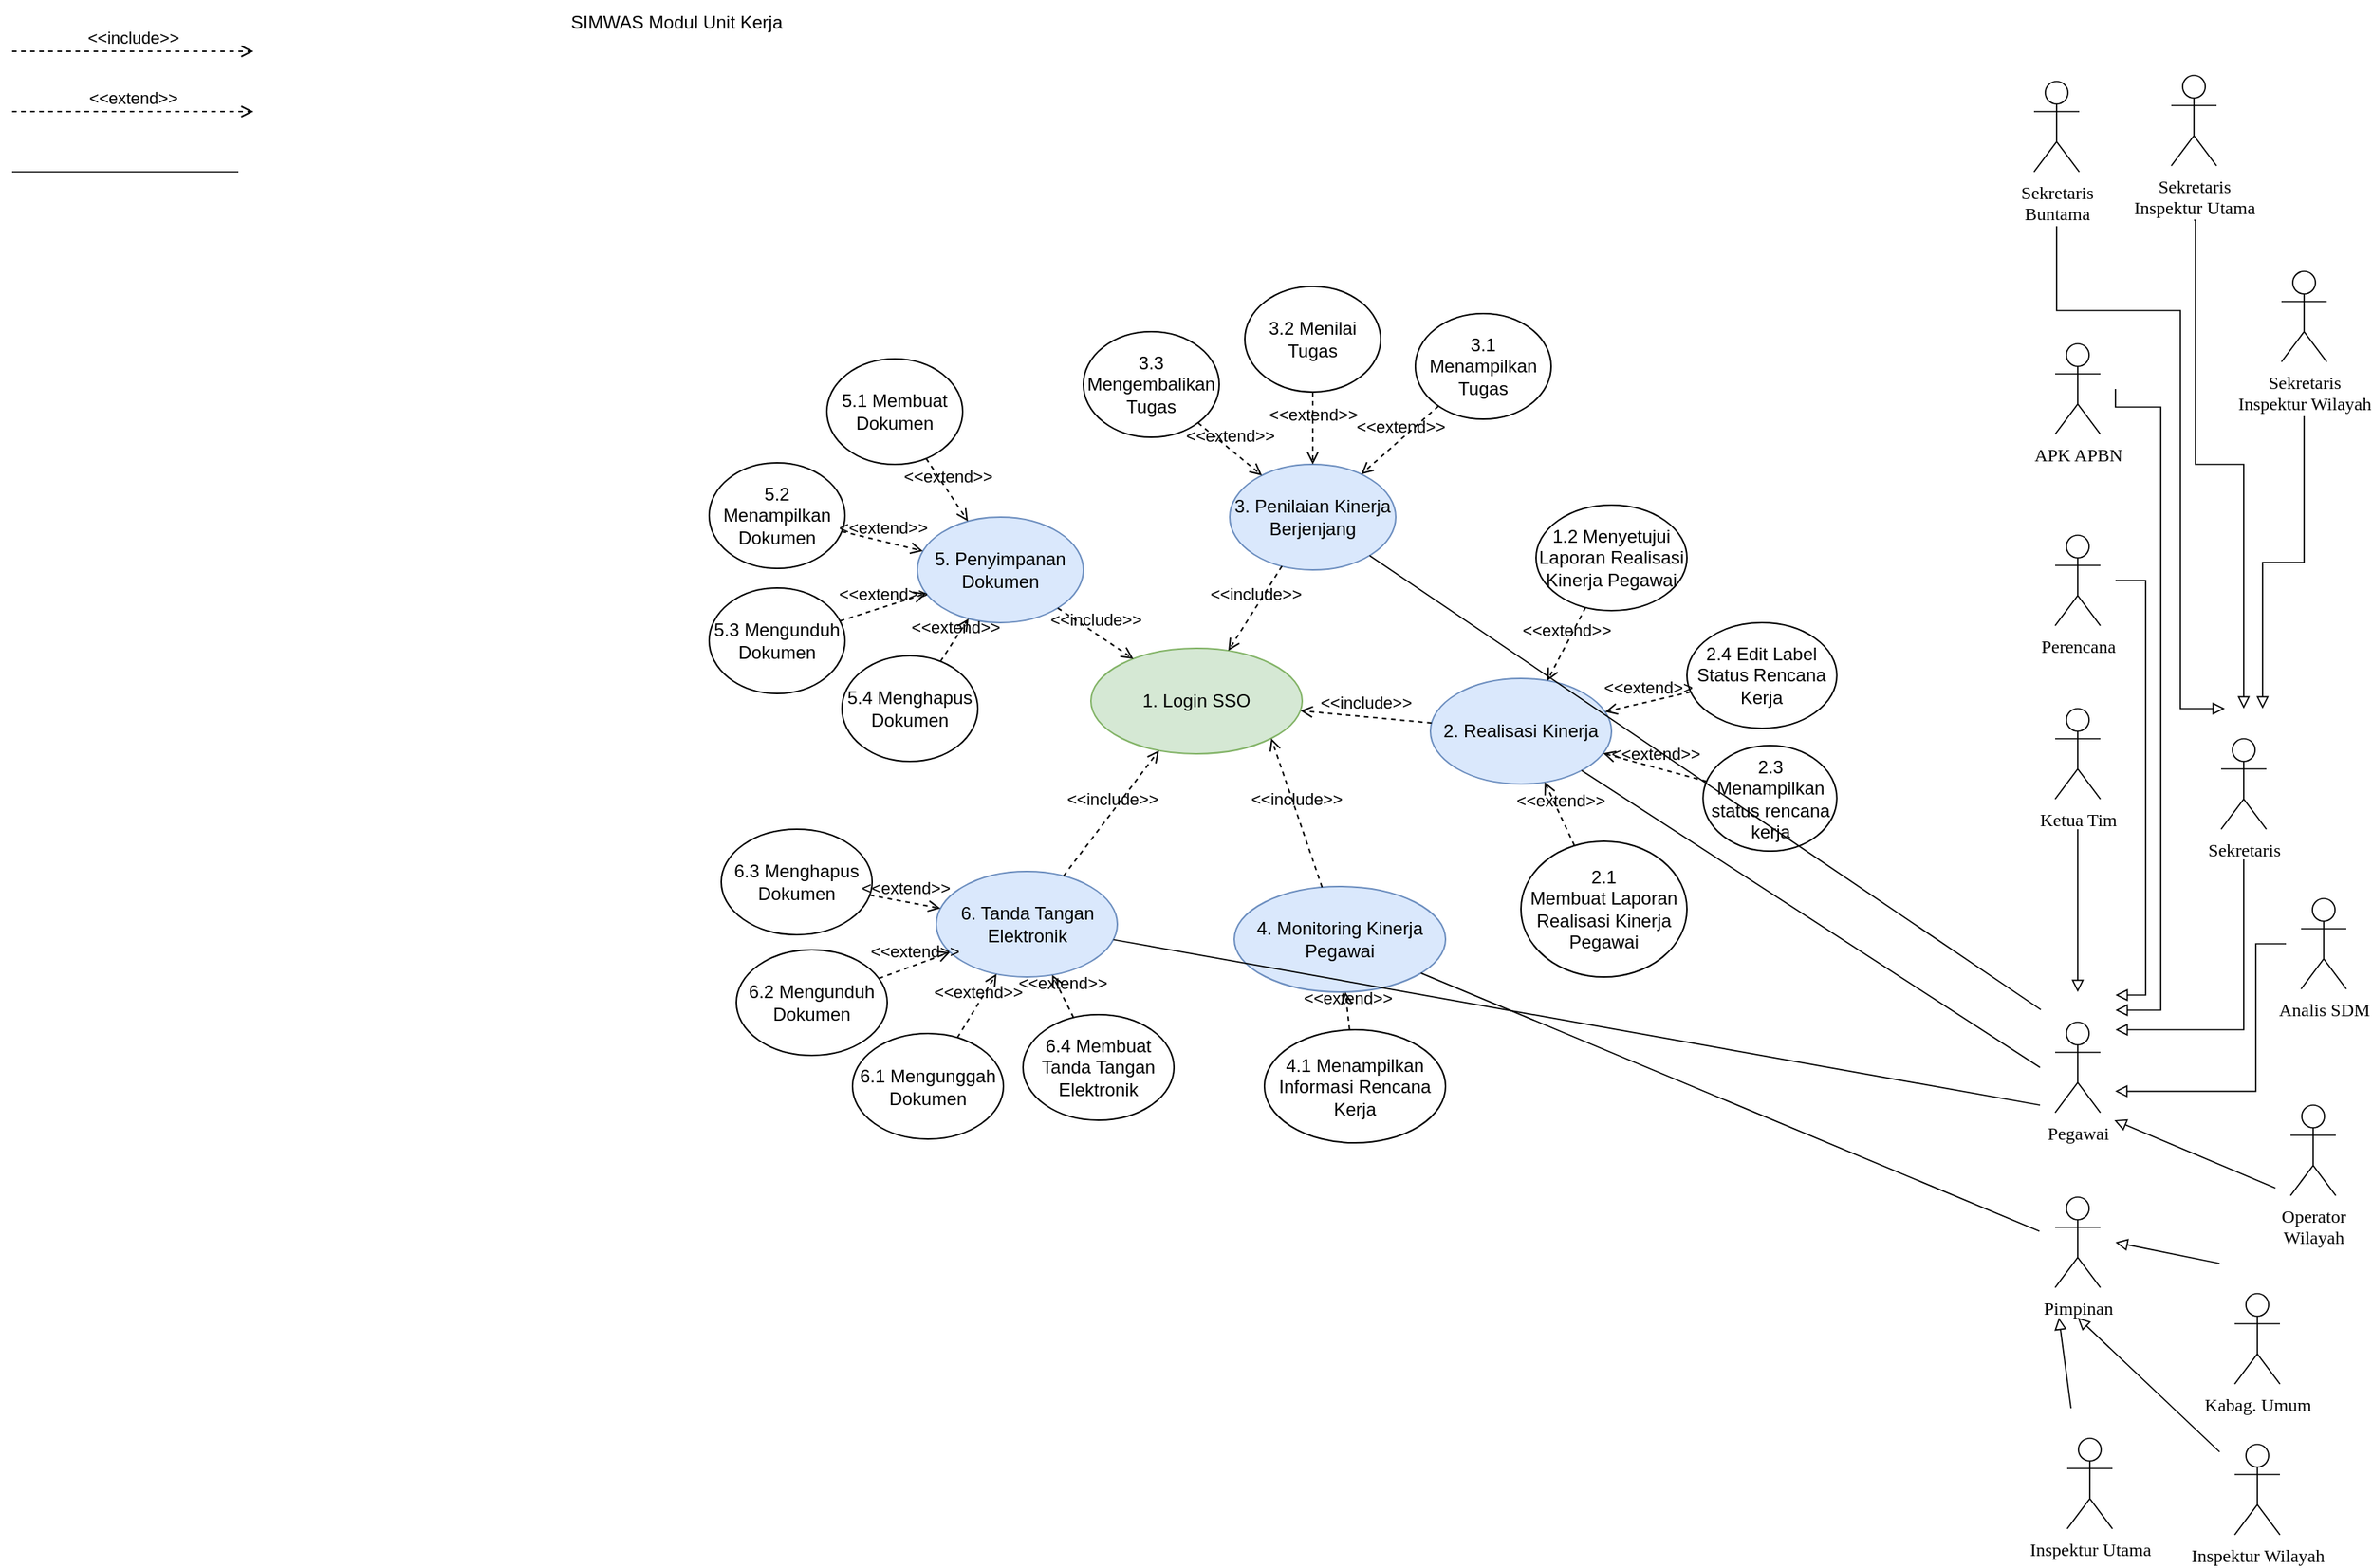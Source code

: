<mxfile version="22.0.6" type="github">
  <diagram name="Use Case" id="oXBvCQqOn24NfRZAZP5G">
    <mxGraphModel dx="1574" dy="832" grid="1" gridSize="10" guides="1" tooltips="1" connect="1" arrows="1" fold="1" page="1" pageScale="1" pageWidth="1654" pageHeight="1169" math="0" shadow="0">
      <root>
        <mxCell id="0" />
        <mxCell id="1" parent="0" />
        <mxCell id="snqMM3BdzA7YAhs-tEeE-10" value="1. Login SSO" style="ellipse;whiteSpace=wrap;html=1;fillColor=#d5e8d4;strokeColor=#82b366;" parent="1" vertex="1">
          <mxGeometry x="735" y="450" width="140" height="70" as="geometry" />
        </mxCell>
        <mxCell id="snqMM3BdzA7YAhs-tEeE-40" value="2. Realisasi Kinerja" style="ellipse;whiteSpace=wrap;html=1;fillColor=#dae8fc;strokeColor=#6c8ebf;" parent="1" vertex="1">
          <mxGeometry x="960" y="470" width="120" height="70" as="geometry" />
        </mxCell>
        <mxCell id="snqMM3BdzA7YAhs-tEeE-41" value="4. Monitoring Kinerja Pegawai" style="ellipse;whiteSpace=wrap;html=1;fillColor=#dae8fc;strokeColor=#6c8ebf;" parent="1" vertex="1">
          <mxGeometry x="830.0" y="608" width="140" height="70" as="geometry" />
        </mxCell>
        <mxCell id="snqMM3BdzA7YAhs-tEeE-42" value="3. Penilaian Kinerja Berjenjang" style="ellipse;whiteSpace=wrap;html=1;fillColor=#dae8fc;strokeColor=#6c8ebf;" parent="1" vertex="1">
          <mxGeometry x="827" y="328" width="110" height="70" as="geometry" />
        </mxCell>
        <mxCell id="snqMM3BdzA7YAhs-tEeE-43" value="&amp;lt;&amp;lt;include&amp;gt;&amp;gt;" style="html=1;verticalAlign=bottom;labelBackgroundColor=none;endArrow=open;endFill=0;dashed=1;rounded=0;" parent="1" source="snqMM3BdzA7YAhs-tEeE-42" target="snqMM3BdzA7YAhs-tEeE-10" edge="1">
          <mxGeometry width="160" relative="1" as="geometry">
            <mxPoint x="520" y="294" as="sourcePoint" />
            <mxPoint x="680" y="294" as="targetPoint" />
            <Array as="points" />
          </mxGeometry>
        </mxCell>
        <mxCell id="snqMM3BdzA7YAhs-tEeE-44" value="&amp;lt;&amp;lt;include&amp;gt;&amp;gt;" style="html=1;verticalAlign=bottom;labelBackgroundColor=none;endArrow=open;endFill=0;dashed=1;rounded=0;" parent="1" edge="1">
          <mxGeometry width="160" relative="1" as="geometry">
            <mxPoint x="20" y="54" as="sourcePoint" />
            <mxPoint x="180" y="54" as="targetPoint" />
          </mxGeometry>
        </mxCell>
        <mxCell id="snqMM3BdzA7YAhs-tEeE-45" value="&amp;lt;&amp;lt;extend&amp;gt;&amp;gt;" style="html=1;verticalAlign=bottom;labelBackgroundColor=none;endArrow=open;endFill=0;dashed=1;rounded=0;" parent="1" edge="1">
          <mxGeometry width="160" relative="1" as="geometry">
            <mxPoint x="20" y="94" as="sourcePoint" />
            <mxPoint x="180" y="94" as="targetPoint" />
          </mxGeometry>
        </mxCell>
        <mxCell id="snqMM3BdzA7YAhs-tEeE-46" style="edgeStyle=none;shape=connector;rounded=0;orthogonalLoop=1;jettySize=auto;html=1;labelBackgroundColor=none;strokeColor=default;fontFamily=Poppins;fontSize=11;fontColor=default;endArrow=none;endFill=0;strokeWidth=0.85;fontSource=https%3A%2F%2Ffonts.googleapis.com%2Fcss%3Ffamily%3DPoppins;" parent="1" edge="1">
          <mxGeometry relative="1" as="geometry">
            <mxPoint x="170" y="134" as="sourcePoint" />
            <mxPoint x="20" y="134" as="targetPoint" />
          </mxGeometry>
        </mxCell>
        <mxCell id="snqMM3BdzA7YAhs-tEeE-51" value="3.2 Menilai Tugas" style="ellipse;whiteSpace=wrap;html=1;" parent="1" vertex="1">
          <mxGeometry x="837.0" y="210" width="90" height="70" as="geometry" />
        </mxCell>
        <mxCell id="snqMM3BdzA7YAhs-tEeE-52" value="3.1 Menampilkan Tugas" style="ellipse;whiteSpace=wrap;html=1;" parent="1" vertex="1">
          <mxGeometry x="950.0" y="228" width="90" height="70" as="geometry" />
        </mxCell>
        <mxCell id="snqMM3BdzA7YAhs-tEeE-53" value="&amp;lt;&amp;lt;extend&amp;gt;&amp;gt;" style="html=1;verticalAlign=bottom;labelBackgroundColor=none;endArrow=open;endFill=0;dashed=1;rounded=0;" parent="1" source="snqMM3BdzA7YAhs-tEeE-51" target="snqMM3BdzA7YAhs-tEeE-42" edge="1">
          <mxGeometry width="160" relative="1" as="geometry">
            <mxPoint x="1279.34" y="243" as="sourcePoint" />
            <mxPoint x="1439.34" y="243" as="targetPoint" />
          </mxGeometry>
        </mxCell>
        <mxCell id="snqMM3BdzA7YAhs-tEeE-54" value="&amp;lt;&amp;lt;extend&amp;gt;&amp;gt;" style="html=1;verticalAlign=bottom;labelBackgroundColor=none;endArrow=open;endFill=0;dashed=1;rounded=0;" parent="1" source="snqMM3BdzA7YAhs-tEeE-52" target="snqMM3BdzA7YAhs-tEeE-42" edge="1">
          <mxGeometry width="160" relative="1" as="geometry">
            <mxPoint x="979.34" y="233" as="sourcePoint" />
            <mxPoint x="1139.34" y="233" as="targetPoint" />
          </mxGeometry>
        </mxCell>
        <mxCell id="snqMM3BdzA7YAhs-tEeE-77" value="5. Penyimpanan Dokumen" style="ellipse;whiteSpace=wrap;html=1;fillColor=#dae8fc;strokeColor=#6c8ebf;" parent="1" vertex="1">
          <mxGeometry x="620" y="363" width="110" height="70" as="geometry" />
        </mxCell>
        <mxCell id="snqMM3BdzA7YAhs-tEeE-79" value="5.1 Membuat Dokumen" style="ellipse;whiteSpace=wrap;html=1;" parent="1" vertex="1">
          <mxGeometry x="560" y="258" width="90" height="70" as="geometry" />
        </mxCell>
        <mxCell id="snqMM3BdzA7YAhs-tEeE-82" value="5.2 Menampilkan Dokumen" style="ellipse;whiteSpace=wrap;html=1;" parent="1" vertex="1">
          <mxGeometry x="482" y="327" width="90" height="70" as="geometry" />
        </mxCell>
        <mxCell id="snqMM3BdzA7YAhs-tEeE-83" value="5.3 Mengunduh Dokumen" style="ellipse;whiteSpace=wrap;html=1;" parent="1" vertex="1">
          <mxGeometry x="482" y="410" width="90" height="70" as="geometry" />
        </mxCell>
        <mxCell id="snqMM3BdzA7YAhs-tEeE-84" value="5.4 Menghapus Dokumen" style="ellipse;whiteSpace=wrap;html=1;" parent="1" vertex="1">
          <mxGeometry x="570" y="455" width="90" height="70" as="geometry" />
        </mxCell>
        <mxCell id="snqMM3BdzA7YAhs-tEeE-86" value="&amp;lt;&amp;lt;extend&amp;gt;&amp;gt;" style="html=1;verticalAlign=bottom;labelBackgroundColor=none;endArrow=open;endFill=0;dashed=1;rounded=0;" parent="1" source="snqMM3BdzA7YAhs-tEeE-79" target="snqMM3BdzA7YAhs-tEeE-77" edge="1">
          <mxGeometry width="160" relative="1" as="geometry">
            <mxPoint x="614" y="382" as="sourcePoint" />
            <mxPoint x="650" y="398" as="targetPoint" />
          </mxGeometry>
        </mxCell>
        <mxCell id="snqMM3BdzA7YAhs-tEeE-88" value="&amp;lt;&amp;lt;extend&amp;gt;&amp;gt;" style="html=1;verticalAlign=bottom;labelBackgroundColor=none;endArrow=open;endFill=0;dashed=1;rounded=0;" parent="1" source="snqMM3BdzA7YAhs-tEeE-82" target="snqMM3BdzA7YAhs-tEeE-77" edge="1">
          <mxGeometry width="160" relative="1" as="geometry">
            <mxPoint x="567.943" y="424.539" as="sourcePoint" />
            <mxPoint x="670" y="418" as="targetPoint" />
          </mxGeometry>
        </mxCell>
        <mxCell id="snqMM3BdzA7YAhs-tEeE-90" value="&amp;lt;&amp;lt;extend&amp;gt;&amp;gt;" style="html=1;verticalAlign=bottom;labelBackgroundColor=none;endArrow=open;endFill=0;dashed=1;rounded=0;" parent="1" source="snqMM3BdzA7YAhs-tEeE-84" target="snqMM3BdzA7YAhs-tEeE-77" edge="1">
          <mxGeometry width="160" relative="1" as="geometry">
            <mxPoint x="654" y="422" as="sourcePoint" />
            <mxPoint x="690" y="438" as="targetPoint" />
          </mxGeometry>
        </mxCell>
        <mxCell id="snqMM3BdzA7YAhs-tEeE-91" value="&amp;lt;&amp;lt;extend&amp;gt;&amp;gt;" style="html=1;verticalAlign=bottom;labelBackgroundColor=none;endArrow=open;endFill=0;dashed=1;rounded=0;" parent="1" source="snqMM3BdzA7YAhs-tEeE-83" target="snqMM3BdzA7YAhs-tEeE-77" edge="1">
          <mxGeometry width="160" relative="1" as="geometry">
            <mxPoint x="664" y="432" as="sourcePoint" />
            <mxPoint x="520" y="453" as="targetPoint" />
          </mxGeometry>
        </mxCell>
        <mxCell id="snqMM3BdzA7YAhs-tEeE-93" value="&amp;lt;&amp;lt;include&amp;gt;&amp;gt;" style="html=1;verticalAlign=bottom;labelBackgroundColor=none;endArrow=open;endFill=0;dashed=1;rounded=0;" parent="1" source="snqMM3BdzA7YAhs-tEeE-77" target="snqMM3BdzA7YAhs-tEeE-10" edge="1">
          <mxGeometry width="160" relative="1" as="geometry">
            <mxPoint x="932" y="479" as="sourcePoint" />
            <mxPoint x="816" y="460" as="targetPoint" />
          </mxGeometry>
        </mxCell>
        <mxCell id="snqMM3BdzA7YAhs-tEeE-94" value="6. Tanda Tangan &lt;br&gt;Elektronik" style="ellipse;whiteSpace=wrap;html=1;fillColor=#dae8fc;strokeColor=#6c8ebf;" parent="1" vertex="1">
          <mxGeometry x="632.5" y="598" width="120" height="70" as="geometry" />
        </mxCell>
        <mxCell id="snqMM3BdzA7YAhs-tEeE-96" value="6.4 Membuat Tanda Tangan Elektronik" style="ellipse;whiteSpace=wrap;html=1;" parent="1" vertex="1">
          <mxGeometry x="690" y="693" width="100" height="70" as="geometry" />
        </mxCell>
        <mxCell id="snqMM3BdzA7YAhs-tEeE-97" value="6.1 Mengunggah Dokumen" style="ellipse;whiteSpace=wrap;html=1;" parent="1" vertex="1">
          <mxGeometry x="577" y="705.5" width="100" height="70" as="geometry" />
        </mxCell>
        <mxCell id="snqMM3BdzA7YAhs-tEeE-98" value="6.3 Menghapus Dokumen" style="ellipse;whiteSpace=wrap;html=1;" parent="1" vertex="1">
          <mxGeometry x="490" y="570" width="100" height="70" as="geometry" />
        </mxCell>
        <mxCell id="snqMM3BdzA7YAhs-tEeE-99" value="6.2 Mengunduh Dokumen" style="ellipse;whiteSpace=wrap;html=1;" parent="1" vertex="1">
          <mxGeometry x="500" y="650" width="100" height="70" as="geometry" />
        </mxCell>
        <mxCell id="snqMM3BdzA7YAhs-tEeE-101" value="&amp;lt;&amp;lt;extend&amp;gt;&amp;gt;" style="html=1;verticalAlign=bottom;labelBackgroundColor=none;endArrow=open;endFill=0;dashed=1;rounded=0;" parent="1" source="snqMM3BdzA7YAhs-tEeE-98" target="snqMM3BdzA7YAhs-tEeE-94" edge="1">
          <mxGeometry width="160" relative="1" as="geometry">
            <mxPoint x="848.5" y="836" as="sourcePoint" />
            <mxPoint x="942.5" y="860" as="targetPoint" />
          </mxGeometry>
        </mxCell>
        <mxCell id="snqMM3BdzA7YAhs-tEeE-102" value="&amp;lt;&amp;lt;extend&amp;gt;&amp;gt;" style="html=1;verticalAlign=bottom;labelBackgroundColor=none;endArrow=open;endFill=0;dashed=1;rounded=0;" parent="1" source="snqMM3BdzA7YAhs-tEeE-99" target="snqMM3BdzA7YAhs-tEeE-94" edge="1">
          <mxGeometry width="160" relative="1" as="geometry">
            <mxPoint x="858.5" y="846" as="sourcePoint" />
            <mxPoint x="952.5" y="870" as="targetPoint" />
          </mxGeometry>
        </mxCell>
        <mxCell id="snqMM3BdzA7YAhs-tEeE-103" value="&amp;lt;&amp;lt;extend&amp;gt;&amp;gt;" style="html=1;verticalAlign=bottom;labelBackgroundColor=none;endArrow=open;endFill=0;dashed=1;rounded=0;" parent="1" source="snqMM3BdzA7YAhs-tEeE-97" target="snqMM3BdzA7YAhs-tEeE-94" edge="1">
          <mxGeometry width="160" relative="1" as="geometry">
            <mxPoint x="868.5" y="856" as="sourcePoint" />
            <mxPoint x="962.5" y="880" as="targetPoint" />
          </mxGeometry>
        </mxCell>
        <mxCell id="snqMM3BdzA7YAhs-tEeE-104" value="&amp;lt;&amp;lt;extend&amp;gt;&amp;gt;" style="html=1;verticalAlign=bottom;labelBackgroundColor=none;endArrow=open;endFill=0;dashed=1;rounded=0;" parent="1" source="snqMM3BdzA7YAhs-tEeE-96" target="snqMM3BdzA7YAhs-tEeE-94" edge="1">
          <mxGeometry width="160" relative="1" as="geometry">
            <mxPoint x="878.5" y="866" as="sourcePoint" />
            <mxPoint x="972.5" y="890" as="targetPoint" />
          </mxGeometry>
        </mxCell>
        <mxCell id="snqMM3BdzA7YAhs-tEeE-105" value="&amp;lt;&amp;lt;include&amp;gt;&amp;gt;" style="html=1;verticalAlign=bottom;labelBackgroundColor=none;endArrow=open;endFill=0;dashed=1;rounded=0;" parent="1" source="snqMM3BdzA7YAhs-tEeE-94" target="snqMM3BdzA7YAhs-tEeE-10" edge="1">
          <mxGeometry width="160" relative="1" as="geometry">
            <mxPoint x="507" y="807" as="sourcePoint" />
            <mxPoint x="728" y="482" as="targetPoint" />
          </mxGeometry>
        </mxCell>
        <mxCell id="snqMM3BdzA7YAhs-tEeE-106" value="2.3 Menampilkan status rencana kerja" style="ellipse;whiteSpace=wrap;html=1;" parent="1" vertex="1">
          <mxGeometry x="1140.67" y="514.5" width="88.66" height="70" as="geometry" />
        </mxCell>
        <mxCell id="snqMM3BdzA7YAhs-tEeE-107" value="2.1 &lt;br&gt;Membuat Laporan Realisasi Kinerja Pegawai" style="ellipse;whiteSpace=wrap;html=1;" parent="1" vertex="1">
          <mxGeometry x="1020" y="578" width="110" height="90" as="geometry" />
        </mxCell>
        <mxCell id="snqMM3BdzA7YAhs-tEeE-108" value="4.1 Menampilkan Informasi Rencana Kerja" style="ellipse;whiteSpace=wrap;html=1;" parent="1" vertex="1">
          <mxGeometry x="850" y="703" width="120" height="75" as="geometry" />
        </mxCell>
        <mxCell id="snqMM3BdzA7YAhs-tEeE-109" value="&amp;lt;&amp;lt;extend&amp;gt;&amp;gt;" style="html=1;verticalAlign=bottom;labelBackgroundColor=none;endArrow=open;endFill=0;dashed=1;rounded=0;" parent="1" source="snqMM3BdzA7YAhs-tEeE-107" target="snqMM3BdzA7YAhs-tEeE-40" edge="1">
          <mxGeometry width="160" relative="1" as="geometry">
            <mxPoint x="1180" y="581" as="sourcePoint" />
            <mxPoint x="1140" y="569" as="targetPoint" />
          </mxGeometry>
        </mxCell>
        <mxCell id="snqMM3BdzA7YAhs-tEeE-110" value="&amp;lt;&amp;lt;extend&amp;gt;&amp;gt;" style="html=1;verticalAlign=bottom;labelBackgroundColor=none;endArrow=open;endFill=0;dashed=1;rounded=0;" parent="1" source="snqMM3BdzA7YAhs-tEeE-106" target="snqMM3BdzA7YAhs-tEeE-40" edge="1">
          <mxGeometry width="160" relative="1" as="geometry">
            <mxPoint x="1188" y="750" as="sourcePoint" />
            <mxPoint x="1201" y="700" as="targetPoint" />
          </mxGeometry>
        </mxCell>
        <mxCell id="snqMM3BdzA7YAhs-tEeE-111" value="&amp;lt;&amp;lt;extend&amp;gt;&amp;gt;" style="html=1;verticalAlign=bottom;labelBackgroundColor=none;endArrow=open;endFill=0;dashed=1;rounded=0;" parent="1" source="snqMM3BdzA7YAhs-tEeE-108" target="snqMM3BdzA7YAhs-tEeE-41" edge="1">
          <mxGeometry width="160" relative="1" as="geometry">
            <mxPoint x="808" y="1010.5" as="sourcePoint" />
            <mxPoint x="821" y="960.5" as="targetPoint" />
          </mxGeometry>
        </mxCell>
        <mxCell id="snqMM3BdzA7YAhs-tEeE-112" style="edgeStyle=orthogonalEdgeStyle;shape=connector;rounded=0;orthogonalLoop=1;jettySize=auto;html=1;exitX=1;exitY=0.5;exitDx=0;exitDy=0;entryX=1;entryY=0.12;entryDx=0;entryDy=0;labelBackgroundColor=none;strokeColor=default;fontFamily=Poppins;fontSize=11;fontColor=default;endArrow=block;endFill=0;entryPerimeter=0;strokeWidth=0.85;fontSource=https%3A%2F%2Ffonts.googleapis.com%2Fcss%3Ffamily%3DPoppins;" parent="1" source="snqMM3BdzA7YAhs-tEeE-113" target="snqMM3BdzA7YAhs-tEeE-132" edge="1">
          <mxGeometry relative="1" as="geometry">
            <Array as="points">
              <mxPoint x="1444" y="290" />
              <mxPoint x="1444" y="690" />
            </Array>
          </mxGeometry>
        </mxCell>
        <mxCell id="snqMM3BdzA7YAhs-tEeE-113" value="" style="swimlane;startSize=0;strokeColor=none;strokeWidth=0.85;fontFamily=Poppins;fontSource=https%3A%2F%2Ffonts.googleapis.com%2Fcss%3Ffamily%3DPoppins;" parent="1" vertex="1">
          <mxGeometry x="1364" y="228" width="50" height="100" as="geometry">
            <mxRectangle x="1470" y="450" width="50" height="40" as="alternateBounds" />
          </mxGeometry>
        </mxCell>
        <mxCell id="snqMM3BdzA7YAhs-tEeE-114" value="APK APBN" style="shape=umlActor;verticalLabelPosition=bottom;verticalAlign=top;html=1;outlineConnect=0;labelBackgroundColor=none;strokeWidth=0.85;fontFamily=Poppins;fontSource=https%3A%2F%2Ffonts.googleapis.com%2Fcss%3Ffamily%3DPoppins;" parent="snqMM3BdzA7YAhs-tEeE-113" vertex="1">
          <mxGeometry x="10" y="20" width="30" height="60" as="geometry" />
        </mxCell>
        <mxCell id="snqMM3BdzA7YAhs-tEeE-115" style="edgeStyle=orthogonalEdgeStyle;shape=connector;rounded=0;orthogonalLoop=1;jettySize=auto;html=1;exitX=1;exitY=0.5;exitDx=0;exitDy=0;entryX=1;entryY=0.02;entryDx=0;entryDy=0;labelBackgroundColor=none;strokeColor=default;fontFamily=Poppins;fontSize=11;fontColor=default;endArrow=block;endFill=0;entryPerimeter=0;strokeWidth=0.85;fontSource=https%3A%2F%2Ffonts.googleapis.com%2Fcss%3Ffamily%3DPoppins;" parent="1" source="snqMM3BdzA7YAhs-tEeE-116" target="snqMM3BdzA7YAhs-tEeE-132" edge="1">
          <mxGeometry relative="1" as="geometry">
            <Array as="points">
              <mxPoint x="1434" y="405" />
              <mxPoint x="1434" y="680" />
            </Array>
          </mxGeometry>
        </mxCell>
        <mxCell id="snqMM3BdzA7YAhs-tEeE-116" value="" style="swimlane;startSize=0;strokeColor=none;strokeWidth=0.85;fontFamily=Poppins;fontSource=https%3A%2F%2Ffonts.googleapis.com%2Fcss%3Ffamily%3DPoppins;" parent="1" vertex="1">
          <mxGeometry x="1364" y="355" width="50" height="100" as="geometry">
            <mxRectangle x="1470" y="450" width="50" height="40" as="alternateBounds" />
          </mxGeometry>
        </mxCell>
        <mxCell id="snqMM3BdzA7YAhs-tEeE-117" value="Perencana" style="shape=umlActor;verticalLabelPosition=bottom;verticalAlign=top;html=1;outlineConnect=0;labelBackgroundColor=none;strokeWidth=0.85;fontFamily=Poppins;fontSource=https%3A%2F%2Ffonts.googleapis.com%2Fcss%3Ffamily%3DPoppins;" parent="snqMM3BdzA7YAhs-tEeE-116" vertex="1">
          <mxGeometry x="10" y="20" width="30" height="60" as="geometry" />
        </mxCell>
        <mxCell id="snqMM3BdzA7YAhs-tEeE-118" style="edgeStyle=orthogonalEdgeStyle;shape=connector;rounded=0;orthogonalLoop=1;jettySize=auto;html=1;exitX=0.5;exitY=1;exitDx=0;exitDy=0;entryX=0.5;entryY=0;entryDx=0;entryDy=0;labelBackgroundColor=none;strokeColor=default;fontFamily=Poppins;fontSize=11;fontColor=default;endArrow=block;endFill=0;strokeWidth=0.85;fontSource=https%3A%2F%2Ffonts.googleapis.com%2Fcss%3Ffamily%3DPoppins;" parent="1" source="snqMM3BdzA7YAhs-tEeE-119" target="snqMM3BdzA7YAhs-tEeE-132" edge="1">
          <mxGeometry relative="1" as="geometry">
            <Array as="points">
              <mxPoint x="1389" y="640" />
              <mxPoint x="1389" y="640" />
            </Array>
          </mxGeometry>
        </mxCell>
        <mxCell id="snqMM3BdzA7YAhs-tEeE-119" value="" style="swimlane;startSize=0;strokeColor=none;strokeWidth=0.85;fontFamily=Poppins;fontSource=https%3A%2F%2Ffonts.googleapis.com%2Fcss%3Ffamily%3DPoppins;" parent="1" vertex="1">
          <mxGeometry x="1364" y="470" width="50" height="100" as="geometry">
            <mxRectangle x="1470" y="450" width="50" height="40" as="alternateBounds" />
          </mxGeometry>
        </mxCell>
        <mxCell id="snqMM3BdzA7YAhs-tEeE-120" value="Ketua Tim" style="shape=umlActor;verticalLabelPosition=bottom;verticalAlign=top;html=1;outlineConnect=0;labelBackgroundColor=none;strokeWidth=0.85;fontFamily=Poppins;fontSource=https%3A%2F%2Ffonts.googleapis.com%2Fcss%3Ffamily%3DPoppins;" parent="snqMM3BdzA7YAhs-tEeE-119" vertex="1">
          <mxGeometry x="10" y="20" width="30" height="60" as="geometry" />
        </mxCell>
        <mxCell id="snqMM3BdzA7YAhs-tEeE-121" style="edgeStyle=none;shape=connector;rounded=0;orthogonalLoop=1;jettySize=auto;html=1;exitX=0;exitY=0;exitDx=0;exitDy=0;entryX=1;entryY=0.5;entryDx=0;entryDy=0;labelBackgroundColor=none;strokeColor=default;fontFamily=Poppins;fontSize=11;fontColor=default;endArrow=block;endFill=0;strokeWidth=0.85;fontSource=https%3A%2F%2Ffonts.googleapis.com%2Fcss%3Ffamily%3DPoppins;" parent="1" source="snqMM3BdzA7YAhs-tEeE-122" target="snqMM3BdzA7YAhs-tEeE-130" edge="1">
          <mxGeometry relative="1" as="geometry" />
        </mxCell>
        <mxCell id="snqMM3BdzA7YAhs-tEeE-122" value="" style="swimlane;startSize=0;strokeColor=none;strokeWidth=0.85;fontFamily=Poppins;fontSource=https%3A%2F%2Ffonts.googleapis.com%2Fcss%3Ffamily%3DPoppins;" parent="1" vertex="1">
          <mxGeometry x="1483" y="858" width="50" height="100" as="geometry">
            <mxRectangle x="1470" y="450" width="50" height="40" as="alternateBounds" />
          </mxGeometry>
        </mxCell>
        <mxCell id="snqMM3BdzA7YAhs-tEeE-123" value="Kabag. Umum" style="shape=umlActor;verticalLabelPosition=bottom;verticalAlign=top;html=1;outlineConnect=0;labelBackgroundColor=none;strokeWidth=0.85;fontFamily=Poppins;fontSource=https%3A%2F%2Ffonts.googleapis.com%2Fcss%3Ffamily%3DPoppins;" parent="snqMM3BdzA7YAhs-tEeE-122" vertex="1">
          <mxGeometry x="10" y="20" width="30" height="60" as="geometry" />
        </mxCell>
        <mxCell id="snqMM3BdzA7YAhs-tEeE-124" style="edgeStyle=none;shape=connector;rounded=0;orthogonalLoop=1;jettySize=auto;html=1;exitX=0.25;exitY=0;exitDx=0;exitDy=0;entryX=0.25;entryY=1;entryDx=0;entryDy=0;labelBackgroundColor=none;strokeColor=default;fontFamily=Poppins;fontSize=11;fontColor=default;endArrow=block;endFill=0;strokeWidth=0.85;fontSource=https%3A%2F%2Ffonts.googleapis.com%2Fcss%3Ffamily%3DPoppins;" parent="1" source="snqMM3BdzA7YAhs-tEeE-125" target="snqMM3BdzA7YAhs-tEeE-130" edge="1">
          <mxGeometry relative="1" as="geometry" />
        </mxCell>
        <mxCell id="snqMM3BdzA7YAhs-tEeE-125" value="" style="swimlane;startSize=0;strokeColor=none;strokeWidth=0.85;fontFamily=Poppins;fontSource=https%3A%2F%2Ffonts.googleapis.com%2Fcss%3Ffamily%3DPoppins;" parent="1" vertex="1">
          <mxGeometry x="1372" y="954" width="50" height="100" as="geometry">
            <mxRectangle x="685" y="3348" width="50" height="40" as="alternateBounds" />
          </mxGeometry>
        </mxCell>
        <mxCell id="snqMM3BdzA7YAhs-tEeE-126" value="Inspektur Utama" style="shape=umlActor;verticalLabelPosition=bottom;verticalAlign=top;html=1;outlineConnect=0;labelBackgroundColor=none;strokeWidth=0.85;fontFamily=Poppins;fontSource=https%3A%2F%2Ffonts.googleapis.com%2Fcss%3Ffamily%3DPoppins;" parent="snqMM3BdzA7YAhs-tEeE-125" vertex="1">
          <mxGeometry x="10" y="20" width="30" height="60" as="geometry" />
        </mxCell>
        <mxCell id="snqMM3BdzA7YAhs-tEeE-127" style="edgeStyle=none;shape=connector;rounded=0;orthogonalLoop=1;jettySize=auto;html=1;exitX=0;exitY=0.25;exitDx=0;exitDy=0;entryX=0.5;entryY=1;entryDx=0;entryDy=0;labelBackgroundColor=none;strokeColor=default;fontFamily=Poppins;fontSize=11;fontColor=default;endArrow=block;endFill=0;strokeWidth=0.85;fontSource=https%3A%2F%2Ffonts.googleapis.com%2Fcss%3Ffamily%3DPoppins;" parent="1" source="snqMM3BdzA7YAhs-tEeE-128" target="snqMM3BdzA7YAhs-tEeE-130" edge="1">
          <mxGeometry relative="1" as="geometry" />
        </mxCell>
        <mxCell id="snqMM3BdzA7YAhs-tEeE-128" value="" style="swimlane;startSize=0;strokeColor=none;strokeWidth=0.85;fontFamily=Poppins;fontSource=https%3A%2F%2Ffonts.googleapis.com%2Fcss%3Ffamily%3DPoppins;" parent="1" vertex="1">
          <mxGeometry x="1483" y="958" width="50" height="100" as="geometry">
            <mxRectangle x="1470" y="450" width="50" height="40" as="alternateBounds" />
          </mxGeometry>
        </mxCell>
        <mxCell id="snqMM3BdzA7YAhs-tEeE-129" value="Inspektur Wilayah" style="shape=umlActor;verticalLabelPosition=bottom;verticalAlign=top;html=1;outlineConnect=0;labelBackgroundColor=none;strokeWidth=0.85;fontFamily=Poppins;fontSource=https%3A%2F%2Ffonts.googleapis.com%2Fcss%3Ffamily%3DPoppins;" parent="snqMM3BdzA7YAhs-tEeE-128" vertex="1">
          <mxGeometry x="10" y="20" width="30" height="60" as="geometry" />
        </mxCell>
        <mxCell id="snqMM3BdzA7YAhs-tEeE-130" value="" style="swimlane;startSize=0;strokeColor=none;strokeWidth=0.85;fontFamily=Poppins;fontSource=https%3A%2F%2Ffonts.googleapis.com%2Fcss%3Ffamily%3DPoppins;" parent="1" vertex="1">
          <mxGeometry x="1364" y="794" width="50" height="100" as="geometry">
            <mxRectangle x="1470" y="450" width="50" height="40" as="alternateBounds" />
          </mxGeometry>
        </mxCell>
        <mxCell id="snqMM3BdzA7YAhs-tEeE-131" value="Pimpinan" style="shape=umlActor;verticalLabelPosition=bottom;verticalAlign=top;html=1;outlineConnect=0;labelBackgroundColor=none;strokeWidth=0.85;fontFamily=Poppins;fontSource=https%3A%2F%2Ffonts.googleapis.com%2Fcss%3Ffamily%3DPoppins;" parent="snqMM3BdzA7YAhs-tEeE-130" vertex="1">
          <mxGeometry x="10" y="20" width="30" height="60" as="geometry" />
        </mxCell>
        <mxCell id="snqMM3BdzA7YAhs-tEeE-132" value="" style="swimlane;startSize=0;strokeColor=none;strokeWidth=0.85;fontFamily=Poppins;fontSource=https%3A%2F%2Ffonts.googleapis.com%2Fcss%3Ffamily%3DPoppins;" parent="1" vertex="1">
          <mxGeometry x="1364" y="678" width="50" height="100" as="geometry">
            <mxRectangle x="1470" y="450" width="50" height="40" as="alternateBounds" />
          </mxGeometry>
        </mxCell>
        <mxCell id="snqMM3BdzA7YAhs-tEeE-133" value="Pegawai" style="shape=umlActor;verticalLabelPosition=bottom;verticalAlign=top;html=1;outlineConnect=0;labelBackgroundColor=none;strokeWidth=0.85;fontFamily=Poppins;fontSource=https%3A%2F%2Ffonts.googleapis.com%2Fcss%3Ffamily%3DPoppins;" parent="snqMM3BdzA7YAhs-tEeE-132" vertex="1">
          <mxGeometry x="10" y="20" width="30" height="60" as="geometry" />
        </mxCell>
        <mxCell id="snqMM3BdzA7YAhs-tEeE-134" style="shape=connector;rounded=0;orthogonalLoop=1;jettySize=auto;html=1;exitX=0.5;exitY=1;exitDx=0;exitDy=0;entryX=0.25;entryY=0;entryDx=0;entryDy=0;labelBackgroundColor=none;strokeColor=default;fontFamily=Poppins;fontSize=11;fontColor=default;endArrow=block;endFill=0;strokeWidth=0.85;fontSource=https%3A%2F%2Ffonts.googleapis.com%2Fcss%3Ffamily%3DPoppins;edgeStyle=orthogonalEdgeStyle;" parent="1" source="snqMM3BdzA7YAhs-tEeE-135" target="snqMM3BdzA7YAhs-tEeE-150" edge="1">
          <mxGeometry relative="1" as="geometry">
            <Array as="points">
              <mxPoint x="1375" y="226" />
              <mxPoint x="1457" y="226" />
              <mxPoint x="1457" y="490" />
            </Array>
          </mxGeometry>
        </mxCell>
        <mxCell id="snqMM3BdzA7YAhs-tEeE-135" value="" style="swimlane;startSize=0;strokeColor=none;strokeWidth=0.85;fontFamily=Poppins;fontSource=https%3A%2F%2Ffonts.googleapis.com%2Fcss%3Ffamily%3DPoppins;" parent="1" vertex="1">
          <mxGeometry x="1350" y="54" width="50" height="116" as="geometry">
            <mxRectangle x="1470" y="450" width="50" height="40" as="alternateBounds" />
          </mxGeometry>
        </mxCell>
        <mxCell id="snqMM3BdzA7YAhs-tEeE-136" value="Sekretaris&lt;br&gt;Buntama" style="shape=umlActor;verticalLabelPosition=bottom;verticalAlign=top;html=1;outlineConnect=0;labelBackgroundColor=none;strokeColor=#000000;strokeWidth=0.85;fontFamily=Poppins;fontSource=https%3A%2F%2Ffonts.googleapis.com%2Fcss%3Ffamily%3DPoppins;" parent="snqMM3BdzA7YAhs-tEeE-135" vertex="1">
          <mxGeometry x="10" y="20" width="30" height="60" as="geometry" />
        </mxCell>
        <mxCell id="snqMM3BdzA7YAhs-tEeE-137" style="shape=connector;rounded=0;orthogonalLoop=1;jettySize=auto;html=1;entryX=0.5;entryY=0;entryDx=0;entryDy=0;labelBackgroundColor=none;strokeColor=default;fontFamily=Poppins;fontSize=11;fontColor=default;endArrow=block;endFill=0;strokeWidth=0.85;fontSource=https%3A%2F%2Ffonts.googleapis.com%2Fcss%3Ffamily%3DPoppins;exitX=0.5;exitY=1;exitDx=0;exitDy=0;edgeStyle=orthogonalEdgeStyle;" parent="1" source="snqMM3BdzA7YAhs-tEeE-138" target="snqMM3BdzA7YAhs-tEeE-150" edge="1">
          <mxGeometry relative="1" as="geometry">
            <mxPoint x="1467" y="206" as="sourcePoint" />
            <Array as="points">
              <mxPoint x="1467" y="166" />
              <mxPoint x="1467" y="328" />
              <mxPoint x="1499" y="328" />
            </Array>
          </mxGeometry>
        </mxCell>
        <mxCell id="snqMM3BdzA7YAhs-tEeE-138" value="" style="swimlane;startSize=0;strokeColor=none;strokeWidth=0.85;fontFamily=Poppins;fontSource=https%3A%2F%2Ffonts.googleapis.com%2Fcss%3Ffamily%3DPoppins;" parent="1" vertex="1">
          <mxGeometry x="1441" y="50" width="50" height="116" as="geometry">
            <mxRectangle x="1470" y="450" width="50" height="40" as="alternateBounds" />
          </mxGeometry>
        </mxCell>
        <mxCell id="snqMM3BdzA7YAhs-tEeE-139" value="Sekretaris &lt;br&gt;Inspektur Utama" style="shape=umlActor;verticalLabelPosition=bottom;verticalAlign=top;html=1;outlineConnect=0;labelBackgroundColor=none;strokeWidth=0.85;fontFamily=Poppins;fontSource=https%3A%2F%2Ffonts.googleapis.com%2Fcss%3Ffamily%3DPoppins;" parent="snqMM3BdzA7YAhs-tEeE-138" vertex="1">
          <mxGeometry x="10" y="20" width="30" height="60" as="geometry" />
        </mxCell>
        <mxCell id="snqMM3BdzA7YAhs-tEeE-140" style="shape=connector;rounded=0;orthogonalLoop=1;jettySize=auto;html=1;entryX=0.75;entryY=0;entryDx=0;entryDy=0;labelBackgroundColor=none;strokeColor=default;fontFamily=Poppins;fontSize=11;fontColor=default;endArrow=block;endFill=0;strokeWidth=0.85;fontSource=https%3A%2F%2Ffonts.googleapis.com%2Fcss%3Ffamily%3DPoppins;exitX=0.5;exitY=1;exitDx=0;exitDy=0;edgeStyle=orthogonalEdgeStyle;" parent="1" source="snqMM3BdzA7YAhs-tEeE-141" target="snqMM3BdzA7YAhs-tEeE-150" edge="1">
          <mxGeometry relative="1" as="geometry">
            <mxPoint x="1547" y="326" as="sourcePoint" />
          </mxGeometry>
        </mxCell>
        <mxCell id="snqMM3BdzA7YAhs-tEeE-141" value="" style="swimlane;startSize=0;strokeColor=none;strokeWidth=0.85;fontFamily=Poppins;fontSource=https%3A%2F%2Ffonts.googleapis.com%2Fcss%3Ffamily%3DPoppins;" parent="1" vertex="1">
          <mxGeometry x="1514" y="180" width="50" height="116" as="geometry">
            <mxRectangle x="1470" y="450" width="50" height="40" as="alternateBounds" />
          </mxGeometry>
        </mxCell>
        <mxCell id="snqMM3BdzA7YAhs-tEeE-142" value="Sekretaris &lt;br&gt;Inspektur Wilayah" style="shape=umlActor;verticalLabelPosition=bottom;verticalAlign=top;html=1;outlineConnect=0;labelBackgroundColor=none;strokeWidth=0.85;fontFamily=Poppins;fontSource=https%3A%2F%2Ffonts.googleapis.com%2Fcss%3Ffamily%3DPoppins;" parent="snqMM3BdzA7YAhs-tEeE-141" vertex="1">
          <mxGeometry x="10" y="20" width="30" height="60" as="geometry" />
        </mxCell>
        <mxCell id="snqMM3BdzA7YAhs-tEeE-143" style="shape=connector;rounded=0;orthogonalLoop=1;jettySize=auto;html=1;exitX=0;exitY=0.5;exitDx=0;exitDy=0;entryX=0.996;entryY=0.658;entryDx=0;entryDy=0;entryPerimeter=0;labelBackgroundColor=none;strokeColor=default;fontFamily=Poppins;fontSize=11;fontColor=default;endArrow=block;endFill=0;strokeWidth=0.85;fontSource=https%3A%2F%2Ffonts.googleapis.com%2Fcss%3Ffamily%3DPoppins;edgeStyle=orthogonalEdgeStyle;" parent="1" source="snqMM3BdzA7YAhs-tEeE-144" target="snqMM3BdzA7YAhs-tEeE-132" edge="1">
          <mxGeometry relative="1" as="geometry">
            <Array as="points">
              <mxPoint x="1507" y="646" />
              <mxPoint x="1507" y="744" />
            </Array>
          </mxGeometry>
        </mxCell>
        <mxCell id="snqMM3BdzA7YAhs-tEeE-144" value="" style="swimlane;startSize=0;strokeColor=none;strokeWidth=0.85;fontFamily=Poppins;fontSource=https%3A%2F%2Ffonts.googleapis.com%2Fcss%3Ffamily%3DPoppins;" parent="1" vertex="1">
          <mxGeometry x="1527" y="596" width="50" height="100" as="geometry">
            <mxRectangle x="1470" y="450" width="50" height="40" as="alternateBounds" />
          </mxGeometry>
        </mxCell>
        <mxCell id="snqMM3BdzA7YAhs-tEeE-145" value="Analis SDM" style="shape=umlActor;verticalLabelPosition=bottom;verticalAlign=top;html=1;outlineConnect=0;labelBackgroundColor=none;strokeWidth=0.85;fontFamily=Poppins;fontSource=https%3A%2F%2Ffonts.googleapis.com%2Fcss%3Ffamily%3DPoppins;" parent="snqMM3BdzA7YAhs-tEeE-144" vertex="1">
          <mxGeometry x="10" y="20" width="30" height="60" as="geometry" />
        </mxCell>
        <mxCell id="snqMM3BdzA7YAhs-tEeE-146" style="shape=connector;rounded=0;orthogonalLoop=1;jettySize=auto;html=1;exitX=0;exitY=0.75;exitDx=0;exitDy=0;entryX=0.985;entryY=0.85;entryDx=0;entryDy=0;entryPerimeter=0;labelBackgroundColor=none;strokeColor=default;fontFamily=Poppins;fontSize=11;fontColor=default;endArrow=block;endFill=0;strokeWidth=0.85;fontSource=https%3A%2F%2Ffonts.googleapis.com%2Fcss%3Ffamily%3DPoppins;" parent="1" source="snqMM3BdzA7YAhs-tEeE-147" target="snqMM3BdzA7YAhs-tEeE-132" edge="1">
          <mxGeometry relative="1" as="geometry" />
        </mxCell>
        <mxCell id="snqMM3BdzA7YAhs-tEeE-147" value="" style="swimlane;startSize=0;strokeColor=none;strokeWidth=0.85;fontFamily=Poppins;fontSource=https%3A%2F%2Ffonts.googleapis.com%2Fcss%3Ffamily%3DPoppins;" parent="1" vertex="1">
          <mxGeometry x="1520" y="733" width="50" height="100" as="geometry">
            <mxRectangle x="1470" y="450" width="50" height="40" as="alternateBounds" />
          </mxGeometry>
        </mxCell>
        <mxCell id="snqMM3BdzA7YAhs-tEeE-148" value="Operator &lt;br&gt;Wilayah" style="shape=umlActor;verticalLabelPosition=bottom;verticalAlign=top;html=1;outlineConnect=0;labelBackgroundColor=none;fontFamily=Poppins;fontSource=https%3A%2F%2Ffonts.googleapis.com%2Fcss%3Ffamily%3DPoppins;strokeWidth=0.85;" parent="snqMM3BdzA7YAhs-tEeE-147" vertex="1">
          <mxGeometry x="10" y="20" width="30" height="60" as="geometry" />
        </mxCell>
        <mxCell id="snqMM3BdzA7YAhs-tEeE-149" style="edgeStyle=orthogonalEdgeStyle;rounded=0;orthogonalLoop=1;jettySize=auto;html=1;exitX=0.5;exitY=1;exitDx=0;exitDy=0;entryX=1;entryY=0.25;entryDx=0;entryDy=0;labelBackgroundColor=none;endArrow=block;fontFamily=Poppins;endFill=0;strokeWidth=0.85;fontSource=https%3A%2F%2Ffonts.googleapis.com%2Fcss%3Ffamily%3DPoppins;" parent="1" source="snqMM3BdzA7YAhs-tEeE-150" target="snqMM3BdzA7YAhs-tEeE-132" edge="1">
          <mxGeometry relative="1" as="geometry" />
        </mxCell>
        <mxCell id="snqMM3BdzA7YAhs-tEeE-150" value="" style="swimlane;startSize=0;strokeColor=none;strokeWidth=0.85;fontFamily=Poppins;fontSource=https%3A%2F%2Ffonts.googleapis.com%2Fcss%3Ffamily%3DPoppins;" parent="1" vertex="1">
          <mxGeometry x="1474" y="490" width="50" height="100" as="geometry">
            <mxRectangle x="1470" y="450" width="50" height="40" as="alternateBounds" />
          </mxGeometry>
        </mxCell>
        <mxCell id="snqMM3BdzA7YAhs-tEeE-151" value="Sekretaris" style="shape=umlActor;verticalLabelPosition=bottom;verticalAlign=top;html=1;outlineConnect=0;labelBackgroundColor=none;strokeColor=#000000;strokeWidth=0.85;fontFamily=Poppins;fontSource=https%3A%2F%2Ffonts.googleapis.com%2Fcss%3Ffamily%3DPoppins;" parent="snqMM3BdzA7YAhs-tEeE-150" vertex="1">
          <mxGeometry x="10" y="20" width="30" height="60" as="geometry" />
        </mxCell>
        <mxCell id="snqMM3BdzA7YAhs-tEeE-161" style="edgeStyle=none;shape=connector;rounded=0;orthogonalLoop=1;jettySize=auto;html=1;labelBackgroundColor=none;strokeColor=default;fontFamily=Poppins;fontSize=11;fontColor=default;endArrow=none;endFill=0;strokeWidth=0.85;fontSource=https%3A%2F%2Ffonts.googleapis.com%2Fcss%3Ffamily%3DPoppins;exitX=0.011;exitY=0.117;exitDx=0;exitDy=0;exitPerimeter=0;" parent="1" source="snqMM3BdzA7YAhs-tEeE-132" target="snqMM3BdzA7YAhs-tEeE-42" edge="1">
          <mxGeometry relative="1" as="geometry">
            <mxPoint x="1374" y="723" as="sourcePoint" />
            <mxPoint x="1222" y="633" as="targetPoint" />
            <Array as="points" />
          </mxGeometry>
        </mxCell>
        <mxCell id="snqMM3BdzA7YAhs-tEeE-163" style="edgeStyle=none;shape=connector;rounded=0;orthogonalLoop=1;jettySize=auto;html=1;labelBackgroundColor=none;strokeColor=default;fontFamily=Poppins;fontSize=11;fontColor=default;endArrow=none;endFill=0;strokeWidth=0.85;fontSource=https%3A%2F%2Ffonts.googleapis.com%2Fcss%3Ffamily%3DPoppins;exitX=0;exitY=0.75;exitDx=0;exitDy=0;" parent="1" source="snqMM3BdzA7YAhs-tEeE-132" target="snqMM3BdzA7YAhs-tEeE-94" edge="1">
          <mxGeometry relative="1" as="geometry">
            <mxPoint x="1040" y="900" as="sourcePoint" />
            <mxPoint x="888" y="810" as="targetPoint" />
          </mxGeometry>
        </mxCell>
        <mxCell id="snqMM3BdzA7YAhs-tEeE-164" style="edgeStyle=none;shape=connector;rounded=0;orthogonalLoop=1;jettySize=auto;html=1;labelBackgroundColor=none;strokeColor=default;fontFamily=Poppins;fontSize=11;fontColor=default;endArrow=none;endFill=0;strokeWidth=0.85;fontSource=https%3A%2F%2Ffonts.googleapis.com%2Fcss%3Ffamily%3DPoppins;exitX=0;exitY=0.5;exitDx=0;exitDy=0;" parent="1" source="snqMM3BdzA7YAhs-tEeE-132" target="snqMM3BdzA7YAhs-tEeE-40" edge="1">
          <mxGeometry relative="1" as="geometry">
            <mxPoint x="1374" y="763" as="sourcePoint" />
            <mxPoint x="760" y="741" as="targetPoint" />
          </mxGeometry>
        </mxCell>
        <mxCell id="snqMM3BdzA7YAhs-tEeE-165" style="edgeStyle=none;shape=connector;rounded=0;orthogonalLoop=1;jettySize=auto;html=1;labelBackgroundColor=none;strokeColor=default;fontFamily=Poppins;fontSize=11;fontColor=default;endArrow=none;endFill=0;strokeWidth=0.85;fontSource=https%3A%2F%2Ffonts.googleapis.com%2Fcss%3Ffamily%3DPoppins;exitX=-0.008;exitY=0.426;exitDx=0;exitDy=0;exitPerimeter=0;" parent="1" source="snqMM3BdzA7YAhs-tEeE-130" target="snqMM3BdzA7YAhs-tEeE-41" edge="1">
          <mxGeometry relative="1" as="geometry">
            <mxPoint x="1384" y="773" as="sourcePoint" />
            <mxPoint x="770" y="751" as="targetPoint" />
          </mxGeometry>
        </mxCell>
        <mxCell id="snqMM3BdzA7YAhs-tEeE-170" value="&amp;lt;&amp;lt;include&amp;gt;&amp;gt;" style="html=1;verticalAlign=bottom;labelBackgroundColor=none;endArrow=open;endFill=0;dashed=1;rounded=0;" parent="1" source="snqMM3BdzA7YAhs-tEeE-40" target="snqMM3BdzA7YAhs-tEeE-10" edge="1">
          <mxGeometry width="160" relative="1" as="geometry">
            <mxPoint x="987" y="812" as="sourcePoint" />
            <mxPoint x="833" y="529" as="targetPoint" />
          </mxGeometry>
        </mxCell>
        <mxCell id="snqMM3BdzA7YAhs-tEeE-171" value="&amp;lt;&amp;lt;include&amp;gt;&amp;gt;" style="html=1;verticalAlign=bottom;labelBackgroundColor=none;endArrow=open;endFill=0;dashed=1;rounded=0;entryX=1;entryY=1;entryDx=0;entryDy=0;" parent="1" source="snqMM3BdzA7YAhs-tEeE-41" target="snqMM3BdzA7YAhs-tEeE-10" edge="1">
          <mxGeometry width="160" relative="1" as="geometry">
            <mxPoint x="997" y="822" as="sourcePoint" />
            <mxPoint x="843" y="539" as="targetPoint" />
          </mxGeometry>
        </mxCell>
        <mxCell id="snqMM3BdzA7YAhs-tEeE-173" value="SIMWAS Modul Unit Kerja" style="text;html=1;align=center;verticalAlign=middle;resizable=0;points=[];autosize=1;strokeColor=none;fillColor=none;" parent="1" vertex="1">
          <mxGeometry x="380" y="20" width="160" height="30" as="geometry" />
        </mxCell>
        <mxCell id="vms18pQq57iyTBjbZhR--1" value="1.2 Menyetujui Laporan Realisasi Kinerja Pegawai" style="ellipse;whiteSpace=wrap;html=1;" vertex="1" parent="1">
          <mxGeometry x="1030" y="355" width="100" height="70" as="geometry" />
        </mxCell>
        <mxCell id="vms18pQq57iyTBjbZhR--5" value="&amp;lt;&amp;lt;extend&amp;gt;&amp;gt;" style="html=1;verticalAlign=bottom;labelBackgroundColor=none;endArrow=open;endFill=0;dashed=1;rounded=0;" edge="1" parent="1" source="vms18pQq57iyTBjbZhR--1" target="snqMM3BdzA7YAhs-tEeE-40">
          <mxGeometry width="160" relative="1" as="geometry">
            <mxPoint x="1052" y="568" as="sourcePoint" />
            <mxPoint x="1098" y="552" as="targetPoint" />
          </mxGeometry>
        </mxCell>
        <mxCell id="vms18pQq57iyTBjbZhR--6" value="2.4 Edit Label Status Rencana Kerja" style="ellipse;whiteSpace=wrap;html=1;" vertex="1" parent="1">
          <mxGeometry x="1130" y="433" width="99.33" height="70" as="geometry" />
        </mxCell>
        <mxCell id="vms18pQq57iyTBjbZhR--7" value="&amp;lt;&amp;lt;extend&amp;gt;&amp;gt;" style="html=1;verticalAlign=bottom;labelBackgroundColor=none;endArrow=open;endFill=0;dashed=1;rounded=0;" edge="1" parent="1" source="vms18pQq57iyTBjbZhR--6" target="snqMM3BdzA7YAhs-tEeE-40">
          <mxGeometry width="160" relative="1" as="geometry">
            <mxPoint x="1093" y="484" as="sourcePoint" />
            <mxPoint x="1117" y="506" as="targetPoint" />
          </mxGeometry>
        </mxCell>
        <mxCell id="vms18pQq57iyTBjbZhR--9" value="3.3 Mengembalikan&lt;br&gt;Tugas" style="ellipse;whiteSpace=wrap;html=1;" vertex="1" parent="1">
          <mxGeometry x="730.0" y="240" width="90" height="70" as="geometry" />
        </mxCell>
        <mxCell id="vms18pQq57iyTBjbZhR--10" value="&amp;lt;&amp;lt;extend&amp;gt;&amp;gt;" style="html=1;verticalAlign=bottom;labelBackgroundColor=none;endArrow=open;endFill=0;dashed=1;rounded=0;" edge="1" parent="1" source="vms18pQq57iyTBjbZhR--9" target="snqMM3BdzA7YAhs-tEeE-42">
          <mxGeometry width="160" relative="1" as="geometry">
            <mxPoint x="887" y="290" as="sourcePoint" />
            <mxPoint x="890" y="338" as="targetPoint" />
          </mxGeometry>
        </mxCell>
      </root>
    </mxGraphModel>
  </diagram>
</mxfile>
